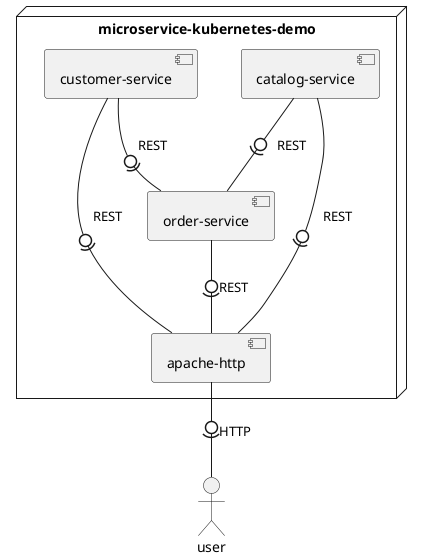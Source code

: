 @startuml
'https://plantuml.com/component-diagram

actor user
node "microservice-kubernetes-demo" {
    component "catalog-service" as catalogService
    component "customer-service" as customerService
    component "order-service" as orderService
    component "apache-http" as apacheHttp
}

user -up(0- apacheHttp: HTTP

catalogService -0)- apacheHttp: REST
customerService -0)- apacheHttp: REST
orderService -0)- apacheHttp: REST

catalogService -0)- orderService: REST
customerService -0)- orderService: REST
@enduml
